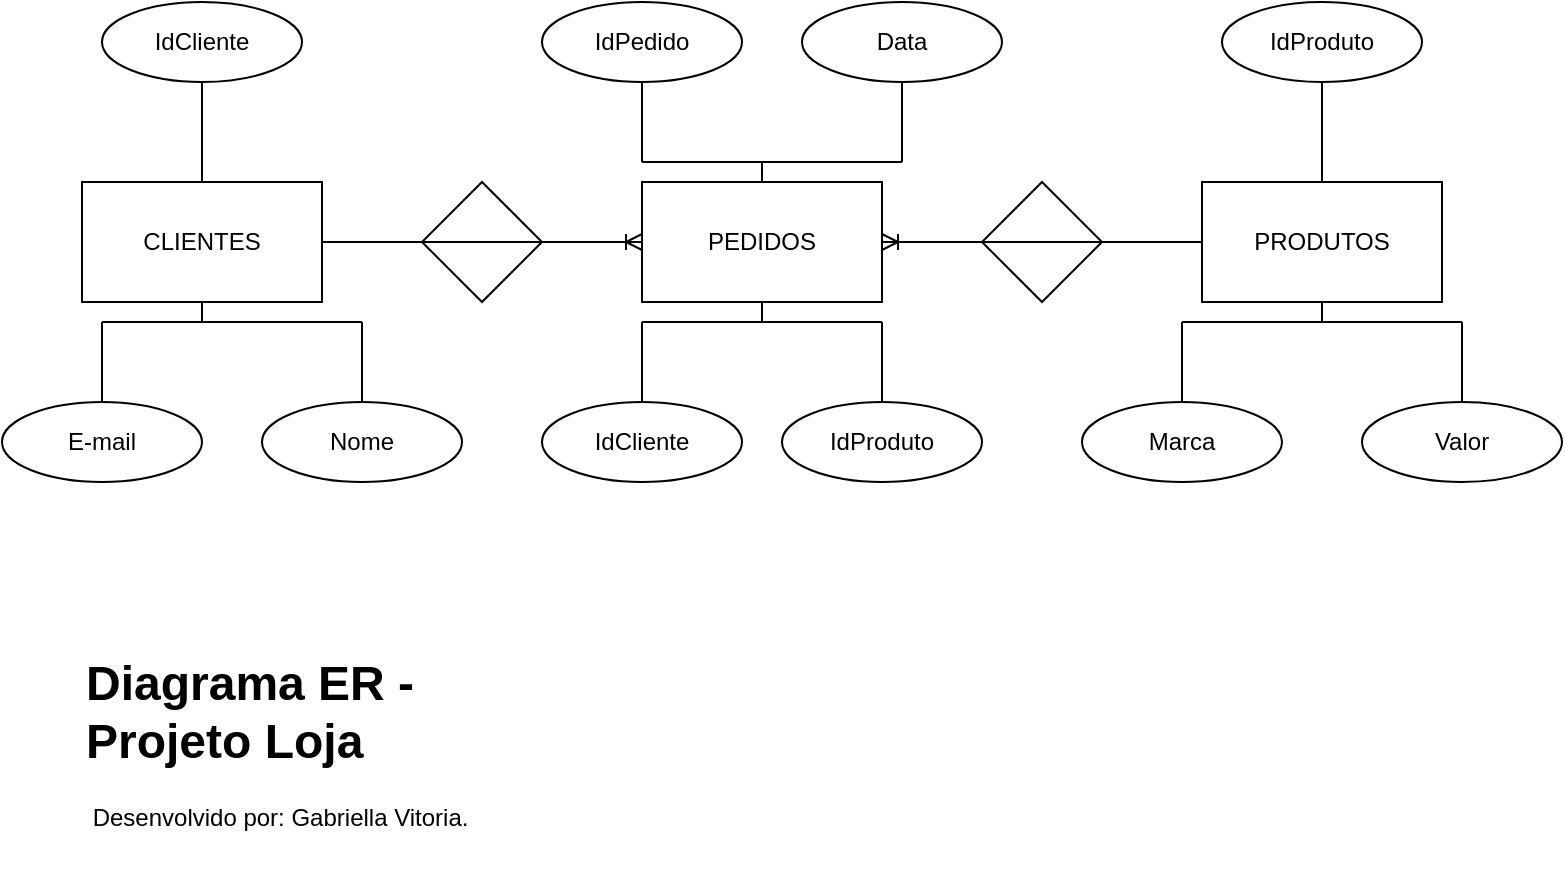 <mxfile version="26.0.14">
  <diagram name="Página-1" id="5A6YZ2L6iQTSP0h9lqF7">
    <mxGraphModel dx="1059" dy="560" grid="1" gridSize="10" guides="1" tooltips="1" connect="1" arrows="1" fold="1" page="1" pageScale="1" pageWidth="827" pageHeight="1169" math="0" shadow="0">
      <root>
        <mxCell id="0" />
        <mxCell id="1" parent="0" />
        <mxCell id="YTIwyQC-E5trAIMrJ-57-2" value="" style="rounded=0;whiteSpace=wrap;html=1;" vertex="1" parent="1">
          <mxGeometry x="40" y="170" width="120" height="60" as="geometry" />
        </mxCell>
        <mxCell id="YTIwyQC-E5trAIMrJ-57-3" value="" style="rounded=0;whiteSpace=wrap;html=1;" vertex="1" parent="1">
          <mxGeometry x="320" y="170" width="120" height="60" as="geometry" />
        </mxCell>
        <mxCell id="YTIwyQC-E5trAIMrJ-57-4" value="" style="rounded=0;whiteSpace=wrap;html=1;" vertex="1" parent="1">
          <mxGeometry x="600" y="170" width="120" height="60" as="geometry" />
        </mxCell>
        <mxCell id="YTIwyQC-E5trAIMrJ-57-6" value="" style="rhombus;whiteSpace=wrap;html=1;" vertex="1" parent="1">
          <mxGeometry x="210" y="170" width="60" height="60" as="geometry" />
        </mxCell>
        <mxCell id="YTIwyQC-E5trAIMrJ-57-7" value="" style="rhombus;whiteSpace=wrap;html=1;" vertex="1" parent="1">
          <mxGeometry x="490" y="170" width="60" height="60" as="geometry" />
        </mxCell>
        <mxCell id="YTIwyQC-E5trAIMrJ-57-8" value="CLIENTES" style="text;html=1;align=center;verticalAlign=middle;whiteSpace=wrap;rounded=0;" vertex="1" parent="1">
          <mxGeometry x="70" y="185" width="60" height="30" as="geometry" />
        </mxCell>
        <mxCell id="YTIwyQC-E5trAIMrJ-57-9" value="PEDIDOS" style="text;html=1;align=center;verticalAlign=middle;whiteSpace=wrap;rounded=0;" vertex="1" parent="1">
          <mxGeometry x="350" y="185" width="60" height="30" as="geometry" />
        </mxCell>
        <mxCell id="YTIwyQC-E5trAIMrJ-57-10" value="PRODUTOS" style="text;html=1;align=center;verticalAlign=middle;whiteSpace=wrap;rounded=0;" vertex="1" parent="1">
          <mxGeometry x="630" y="185" width="60" height="30" as="geometry" />
        </mxCell>
        <mxCell id="YTIwyQC-E5trAIMrJ-57-11" value="IdCliente" style="ellipse;whiteSpace=wrap;html=1;align=center;" vertex="1" parent="1">
          <mxGeometry x="50" y="80" width="100" height="40" as="geometry" />
        </mxCell>
        <mxCell id="YTIwyQC-E5trAIMrJ-57-12" value="Nome" style="ellipse;whiteSpace=wrap;html=1;align=center;" vertex="1" parent="1">
          <mxGeometry x="130" y="280" width="100" height="40" as="geometry" />
        </mxCell>
        <mxCell id="YTIwyQC-E5trAIMrJ-57-13" style="edgeStyle=orthogonalEdgeStyle;rounded=0;orthogonalLoop=1;jettySize=auto;html=1;exitX=0.5;exitY=1;exitDx=0;exitDy=0;" edge="1" parent="1" source="YTIwyQC-E5trAIMrJ-57-12" target="YTIwyQC-E5trAIMrJ-57-12">
          <mxGeometry relative="1" as="geometry" />
        </mxCell>
        <mxCell id="YTIwyQC-E5trAIMrJ-57-14" value="E-mail" style="ellipse;whiteSpace=wrap;html=1;align=center;" vertex="1" parent="1">
          <mxGeometry y="280" width="100" height="40" as="geometry" />
        </mxCell>
        <mxCell id="YTIwyQC-E5trAIMrJ-57-15" value="IdProduto" style="ellipse;whiteSpace=wrap;html=1;align=center;" vertex="1" parent="1">
          <mxGeometry x="610" y="80" width="100" height="40" as="geometry" />
        </mxCell>
        <mxCell id="YTIwyQC-E5trAIMrJ-57-16" value="Marca" style="ellipse;whiteSpace=wrap;html=1;align=center;" vertex="1" parent="1">
          <mxGeometry x="540" y="280" width="100" height="40" as="geometry" />
        </mxCell>
        <mxCell id="YTIwyQC-E5trAIMrJ-57-17" value="Valor" style="ellipse;whiteSpace=wrap;html=1;align=center;" vertex="1" parent="1">
          <mxGeometry x="680" y="280" width="100" height="40" as="geometry" />
        </mxCell>
        <mxCell id="YTIwyQC-E5trAIMrJ-57-18" value="IdPedido" style="ellipse;whiteSpace=wrap;html=1;align=center;" vertex="1" parent="1">
          <mxGeometry x="270" y="80" width="100" height="40" as="geometry" />
        </mxCell>
        <mxCell id="YTIwyQC-E5trAIMrJ-57-19" value="Data" style="ellipse;whiteSpace=wrap;html=1;align=center;" vertex="1" parent="1">
          <mxGeometry x="400" y="80" width="100" height="40" as="geometry" />
        </mxCell>
        <mxCell id="YTIwyQC-E5trAIMrJ-57-20" value="IdCliente" style="ellipse;whiteSpace=wrap;html=1;align=center;" vertex="1" parent="1">
          <mxGeometry x="270" y="280" width="100" height="40" as="geometry" />
        </mxCell>
        <mxCell id="YTIwyQC-E5trAIMrJ-57-21" value="IdProduto" style="ellipse;whiteSpace=wrap;html=1;align=center;" vertex="1" parent="1">
          <mxGeometry x="390" y="280" width="100" height="40" as="geometry" />
        </mxCell>
        <mxCell id="YTIwyQC-E5trAIMrJ-57-22" value="" style="endArrow=none;html=1;rounded=0;entryX=0.5;entryY=0;entryDx=0;entryDy=0;" edge="1" parent="1" target="YTIwyQC-E5trAIMrJ-57-12">
          <mxGeometry relative="1" as="geometry">
            <mxPoint x="180" y="240" as="sourcePoint" />
            <mxPoint x="170" y="270" as="targetPoint" />
          </mxGeometry>
        </mxCell>
        <mxCell id="YTIwyQC-E5trAIMrJ-57-23" value="" style="endArrow=none;html=1;rounded=0;entryX=0.5;entryY=0;entryDx=0;entryDy=0;" edge="1" parent="1" target="YTIwyQC-E5trAIMrJ-57-14">
          <mxGeometry relative="1" as="geometry">
            <mxPoint x="50" y="240" as="sourcePoint" />
            <mxPoint x="110" y="290" as="targetPoint" />
          </mxGeometry>
        </mxCell>
        <mxCell id="YTIwyQC-E5trAIMrJ-57-24" value="" style="endArrow=none;html=1;rounded=0;entryX=0.5;entryY=0;entryDx=0;entryDy=0;exitX=0.5;exitY=1;exitDx=0;exitDy=0;" edge="1" parent="1" source="YTIwyQC-E5trAIMrJ-57-11" target="YTIwyQC-E5trAIMrJ-57-2">
          <mxGeometry relative="1" as="geometry">
            <mxPoint x="90" y="120" as="sourcePoint" />
            <mxPoint x="150" y="170" as="targetPoint" />
          </mxGeometry>
        </mxCell>
        <mxCell id="YTIwyQC-E5trAIMrJ-57-25" value="" style="endArrow=none;html=1;rounded=0;entryX=0.5;entryY=1;entryDx=0;entryDy=0;" edge="1" parent="1" target="YTIwyQC-E5trAIMrJ-57-19">
          <mxGeometry relative="1" as="geometry">
            <mxPoint x="450" y="160" as="sourcePoint" />
            <mxPoint x="520" y="170" as="targetPoint" />
          </mxGeometry>
        </mxCell>
        <mxCell id="YTIwyQC-E5trAIMrJ-57-26" value="" style="endArrow=none;html=1;rounded=0;entryX=0.5;entryY=1;entryDx=0;entryDy=0;" edge="1" parent="1" target="YTIwyQC-E5trAIMrJ-57-18">
          <mxGeometry relative="1" as="geometry">
            <mxPoint x="320" y="160" as="sourcePoint" />
            <mxPoint x="520" y="170" as="targetPoint" />
          </mxGeometry>
        </mxCell>
        <mxCell id="YTIwyQC-E5trAIMrJ-57-27" value="" style="endArrow=none;html=1;rounded=0;entryX=0.5;entryY=0;entryDx=0;entryDy=0;" edge="1" parent="1" target="YTIwyQC-E5trAIMrJ-57-20">
          <mxGeometry relative="1" as="geometry">
            <mxPoint x="320" y="240" as="sourcePoint" />
            <mxPoint x="520" y="170" as="targetPoint" />
          </mxGeometry>
        </mxCell>
        <mxCell id="YTIwyQC-E5trAIMrJ-57-28" value="" style="endArrow=none;html=1;rounded=0;entryX=0.5;entryY=0;entryDx=0;entryDy=0;" edge="1" parent="1" target="YTIwyQC-E5trAIMrJ-57-21">
          <mxGeometry relative="1" as="geometry">
            <mxPoint x="440" y="240" as="sourcePoint" />
            <mxPoint x="520" y="170" as="targetPoint" />
          </mxGeometry>
        </mxCell>
        <mxCell id="YTIwyQC-E5trAIMrJ-57-30" value="" style="endArrow=none;html=1;rounded=0;exitX=0.5;exitY=1;exitDx=0;exitDy=0;entryX=0.5;entryY=0;entryDx=0;entryDy=0;" edge="1" parent="1" source="YTIwyQC-E5trAIMrJ-57-15" target="YTIwyQC-E5trAIMrJ-57-4">
          <mxGeometry relative="1" as="geometry">
            <mxPoint x="360" y="170" as="sourcePoint" />
            <mxPoint x="520" y="170" as="targetPoint" />
          </mxGeometry>
        </mxCell>
        <mxCell id="YTIwyQC-E5trAIMrJ-57-31" value="" style="endArrow=none;html=1;rounded=0;entryX=0.5;entryY=0;entryDx=0;entryDy=0;" edge="1" parent="1" target="YTIwyQC-E5trAIMrJ-57-16">
          <mxGeometry relative="1" as="geometry">
            <mxPoint x="590" y="240" as="sourcePoint" />
            <mxPoint x="520" y="170" as="targetPoint" />
          </mxGeometry>
        </mxCell>
        <mxCell id="YTIwyQC-E5trAIMrJ-57-32" value="" style="endArrow=none;html=1;rounded=0;entryX=0.5;entryY=0;entryDx=0;entryDy=0;" edge="1" parent="1" target="YTIwyQC-E5trAIMrJ-57-17">
          <mxGeometry relative="1" as="geometry">
            <mxPoint x="730" y="240" as="sourcePoint" />
            <mxPoint x="520" y="170" as="targetPoint" />
          </mxGeometry>
        </mxCell>
        <mxCell id="YTIwyQC-E5trAIMrJ-57-33" value="" style="endArrow=none;html=1;rounded=0;" edge="1" parent="1">
          <mxGeometry relative="1" as="geometry">
            <mxPoint x="180" y="240" as="sourcePoint" />
            <mxPoint x="50" y="240" as="targetPoint" />
          </mxGeometry>
        </mxCell>
        <mxCell id="YTIwyQC-E5trAIMrJ-57-34" value="" style="endArrow=none;html=1;rounded=0;exitX=0.5;exitY=1;exitDx=0;exitDy=0;" edge="1" parent="1" source="YTIwyQC-E5trAIMrJ-57-2">
          <mxGeometry relative="1" as="geometry">
            <mxPoint x="340" y="230" as="sourcePoint" />
            <mxPoint x="100" y="240" as="targetPoint" />
          </mxGeometry>
        </mxCell>
        <mxCell id="YTIwyQC-E5trAIMrJ-57-35" value="" style="edgeStyle=entityRelationEdgeStyle;fontSize=12;html=1;endArrow=ERoneToMany;rounded=0;exitX=1;exitY=0.5;exitDx=0;exitDy=0;entryX=0;entryY=0.5;entryDx=0;entryDy=0;" edge="1" parent="1" source="YTIwyQC-E5trAIMrJ-57-2" target="YTIwyQC-E5trAIMrJ-57-3">
          <mxGeometry width="100" height="100" relative="1" as="geometry">
            <mxPoint x="370" y="280" as="sourcePoint" />
            <mxPoint x="470" y="180" as="targetPoint" />
          </mxGeometry>
        </mxCell>
        <mxCell id="YTIwyQC-E5trAIMrJ-57-36" value="" style="edgeStyle=entityRelationEdgeStyle;fontSize=12;html=1;endArrow=ERoneToMany;rounded=0;entryX=1;entryY=0.5;entryDx=0;entryDy=0;exitX=0;exitY=0.5;exitDx=0;exitDy=0;" edge="1" parent="1" source="YTIwyQC-E5trAIMrJ-57-4" target="YTIwyQC-E5trAIMrJ-57-3">
          <mxGeometry width="100" height="100" relative="1" as="geometry">
            <mxPoint x="490" y="280" as="sourcePoint" />
            <mxPoint x="590" y="180" as="targetPoint" />
          </mxGeometry>
        </mxCell>
        <mxCell id="YTIwyQC-E5trAIMrJ-57-37" value="" style="endArrow=none;html=1;rounded=0;" edge="1" parent="1">
          <mxGeometry relative="1" as="geometry">
            <mxPoint x="450" y="160" as="sourcePoint" />
            <mxPoint x="320" y="160" as="targetPoint" />
          </mxGeometry>
        </mxCell>
        <mxCell id="YTIwyQC-E5trAIMrJ-57-38" value="" style="endArrow=none;html=1;rounded=0;entryX=0.5;entryY=0;entryDx=0;entryDy=0;" edge="1" parent="1" target="YTIwyQC-E5trAIMrJ-57-3">
          <mxGeometry relative="1" as="geometry">
            <mxPoint x="380" y="160" as="sourcePoint" />
            <mxPoint x="620" y="230" as="targetPoint" />
          </mxGeometry>
        </mxCell>
        <mxCell id="YTIwyQC-E5trAIMrJ-57-39" value="" style="endArrow=none;html=1;rounded=0;" edge="1" parent="1">
          <mxGeometry relative="1" as="geometry">
            <mxPoint x="320" y="240" as="sourcePoint" />
            <mxPoint x="440" y="240" as="targetPoint" />
          </mxGeometry>
        </mxCell>
        <mxCell id="YTIwyQC-E5trAIMrJ-57-40" value="" style="endArrow=none;html=1;rounded=0;entryX=0.5;entryY=1;entryDx=0;entryDy=0;" edge="1" parent="1" target="YTIwyQC-E5trAIMrJ-57-3">
          <mxGeometry relative="1" as="geometry">
            <mxPoint x="380" y="240" as="sourcePoint" />
            <mxPoint x="830" y="280" as="targetPoint" />
          </mxGeometry>
        </mxCell>
        <mxCell id="YTIwyQC-E5trAIMrJ-57-41" value="" style="endArrow=none;html=1;rounded=0;" edge="1" parent="1">
          <mxGeometry relative="1" as="geometry">
            <mxPoint x="590" y="240" as="sourcePoint" />
            <mxPoint x="730" y="240" as="targetPoint" />
          </mxGeometry>
        </mxCell>
        <mxCell id="YTIwyQC-E5trAIMrJ-57-42" value="" style="endArrow=none;html=1;rounded=0;entryX=0.5;entryY=1;entryDx=0;entryDy=0;" edge="1" parent="1" target="YTIwyQC-E5trAIMrJ-57-4">
          <mxGeometry relative="1" as="geometry">
            <mxPoint x="660" y="240" as="sourcePoint" />
            <mxPoint x="830" y="250" as="targetPoint" />
          </mxGeometry>
        </mxCell>
        <mxCell id="YTIwyQC-E5trAIMrJ-57-43" value="&lt;h1 style=&quot;margin-top: 0px;&quot;&gt;Diagrama ER - Projeto Loja&lt;/h1&gt;&lt;p&gt;&amp;nbsp;Desenvolvido por: Gabriella Vitoria.&lt;/p&gt;" style="text;html=1;whiteSpace=wrap;overflow=hidden;rounded=0;" vertex="1" parent="1">
          <mxGeometry x="40" y="400" width="230" height="120" as="geometry" />
        </mxCell>
      </root>
    </mxGraphModel>
  </diagram>
</mxfile>
